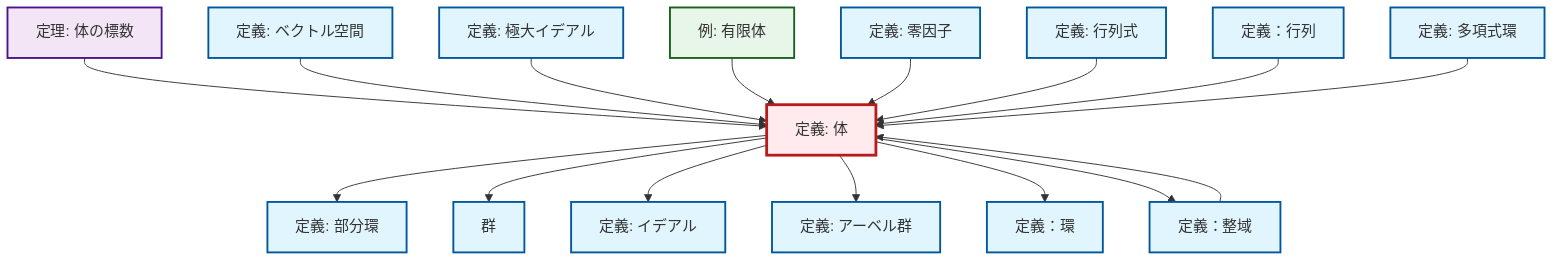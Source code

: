 graph TD
    classDef definition fill:#e1f5fe,stroke:#01579b,stroke-width:2px
    classDef theorem fill:#f3e5f5,stroke:#4a148c,stroke-width:2px
    classDef axiom fill:#fff3e0,stroke:#e65100,stroke-width:2px
    classDef example fill:#e8f5e9,stroke:#1b5e20,stroke-width:2px
    classDef current fill:#ffebee,stroke:#b71c1c,stroke-width:3px
    def-ring["定義：環"]:::definition
    thm-field-characteristic["定理: 体の標数"]:::theorem
    def-field["定義: 体"]:::definition
    def-polynomial-ring["定義: 多項式環"]:::definition
    def-ideal["定義: イデアル"]:::definition
    def-zero-divisor["定義: 零因子"]:::definition
    def-group["群"]:::definition
    def-maximal-ideal["定義: 極大イデアル"]:::definition
    def-integral-domain["定義：整域"]:::definition
    def-determinant["定義: 行列式"]:::definition
    def-matrix["定義：行列"]:::definition
    def-subring["定義: 部分環"]:::definition
    def-abelian-group["定義: アーベル群"]:::definition
    ex-finite-field["例: 有限体"]:::example
    def-vector-space["定義: ベクトル空間"]:::definition
    thm-field-characteristic --> def-field
    def-integral-domain --> def-field
    def-vector-space --> def-field
    def-maximal-ideal --> def-field
    ex-finite-field --> def-field
    def-field --> def-subring
    def-zero-divisor --> def-field
    def-field --> def-group
    def-determinant --> def-field
    def-matrix --> def-field
    def-polynomial-ring --> def-field
    def-field --> def-ideal
    def-field --> def-abelian-group
    def-field --> def-ring
    def-field --> def-integral-domain
    class def-field current